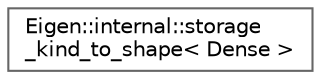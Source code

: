 digraph "Graphical Class Hierarchy"
{
 // LATEX_PDF_SIZE
  bgcolor="transparent";
  edge [fontname=Helvetica,fontsize=10,labelfontname=Helvetica,labelfontsize=10];
  node [fontname=Helvetica,fontsize=10,shape=box,height=0.2,width=0.4];
  rankdir="LR";
  Node0 [id="Node000000",label="Eigen::internal::storage\l_kind_to_shape\< Dense \>",height=0.2,width=0.4,color="grey40", fillcolor="white", style="filled",URL="$structEigen_1_1internal_1_1storage__kind__to__shape_3_01Dense_01_4.html",tooltip=" "];
}
